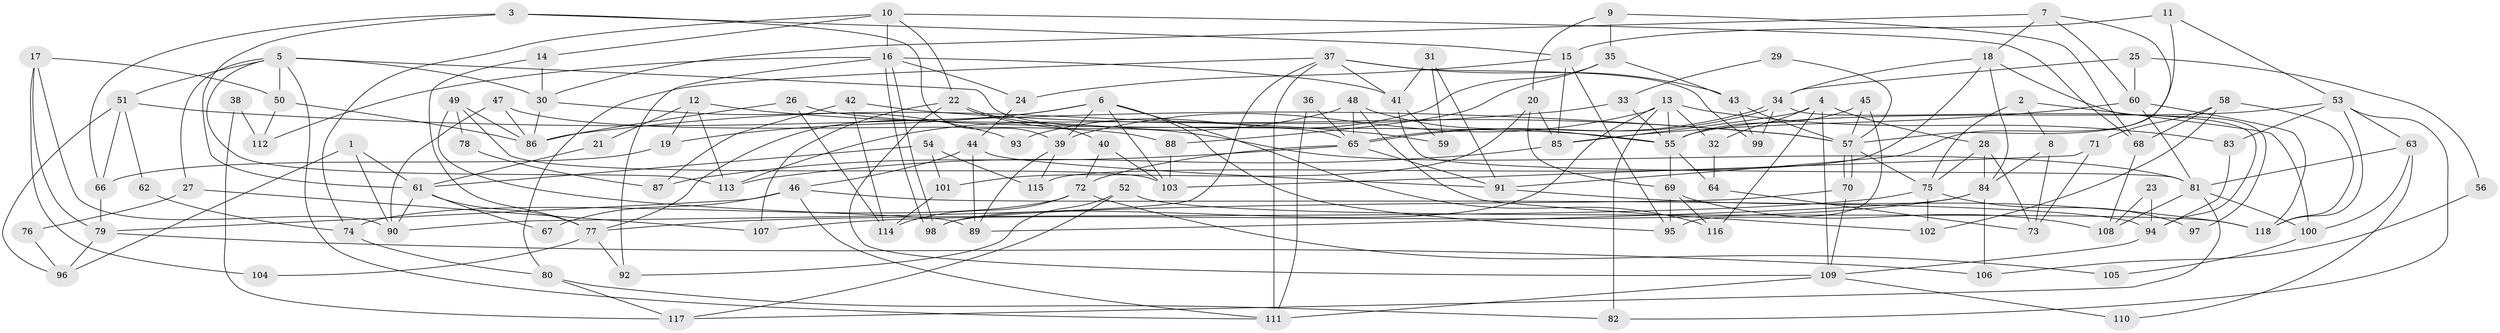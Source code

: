 // Generated by graph-tools (version 1.1) at 2025/15/03/09/25 04:15:05]
// undirected, 118 vertices, 236 edges
graph export_dot {
graph [start="1"]
  node [color=gray90,style=filled];
  1;
  2;
  3;
  4;
  5;
  6;
  7;
  8;
  9;
  10;
  11;
  12;
  13;
  14;
  15;
  16;
  17;
  18;
  19;
  20;
  21;
  22;
  23;
  24;
  25;
  26;
  27;
  28;
  29;
  30;
  31;
  32;
  33;
  34;
  35;
  36;
  37;
  38;
  39;
  40;
  41;
  42;
  43;
  44;
  45;
  46;
  47;
  48;
  49;
  50;
  51;
  52;
  53;
  54;
  55;
  56;
  57;
  58;
  59;
  60;
  61;
  62;
  63;
  64;
  65;
  66;
  67;
  68;
  69;
  70;
  71;
  72;
  73;
  74;
  75;
  76;
  77;
  78;
  79;
  80;
  81;
  82;
  83;
  84;
  85;
  86;
  87;
  88;
  89;
  90;
  91;
  92;
  93;
  94;
  95;
  96;
  97;
  98;
  99;
  100;
  101;
  102;
  103;
  104;
  105;
  106;
  107;
  108;
  109;
  110;
  111;
  112;
  113;
  114;
  115;
  116;
  117;
  118;
  1 -- 96;
  1 -- 90;
  1 -- 61;
  2 -- 75;
  2 -- 100;
  2 -- 8;
  3 -- 39;
  3 -- 61;
  3 -- 15;
  3 -- 66;
  4 -- 109;
  4 -- 28;
  4 -- 32;
  4 -- 85;
  4 -- 116;
  5 -- 113;
  5 -- 111;
  5 -- 27;
  5 -- 30;
  5 -- 50;
  5 -- 51;
  5 -- 65;
  6 -- 116;
  6 -- 39;
  6 -- 19;
  6 -- 77;
  6 -- 95;
  6 -- 103;
  7 -- 30;
  7 -- 60;
  7 -- 18;
  7 -- 91;
  8 -- 84;
  8 -- 73;
  9 -- 20;
  9 -- 68;
  9 -- 35;
  10 -- 68;
  10 -- 16;
  10 -- 14;
  10 -- 22;
  10 -- 74;
  11 -- 53;
  11 -- 57;
  11 -- 15;
  12 -- 59;
  12 -- 113;
  12 -- 19;
  12 -- 21;
  13 -- 83;
  13 -- 55;
  13 -- 32;
  13 -- 39;
  13 -- 82;
  13 -- 98;
  14 -- 77;
  14 -- 30;
  15 -- 24;
  15 -- 85;
  15 -- 95;
  16 -- 98;
  16 -- 98;
  16 -- 24;
  16 -- 41;
  16 -- 92;
  16 -- 112;
  17 -- 79;
  17 -- 50;
  17 -- 90;
  17 -- 104;
  18 -- 34;
  18 -- 84;
  18 -- 97;
  18 -- 115;
  19 -- 66;
  20 -- 85;
  20 -- 69;
  20 -- 101;
  21 -- 61;
  22 -- 81;
  22 -- 40;
  22 -- 107;
  22 -- 109;
  23 -- 108;
  23 -- 94;
  24 -- 44;
  25 -- 34;
  25 -- 60;
  25 -- 56;
  26 -- 55;
  26 -- 114;
  26 -- 86;
  27 -- 107;
  27 -- 76;
  28 -- 73;
  28 -- 75;
  28 -- 84;
  29 -- 57;
  29 -- 33;
  30 -- 86;
  30 -- 93;
  31 -- 41;
  31 -- 91;
  31 -- 59;
  32 -- 64;
  33 -- 86;
  33 -- 55;
  34 -- 65;
  34 -- 65;
  34 -- 99;
  34 -- 94;
  35 -- 43;
  35 -- 88;
  35 -- 93;
  36 -- 65;
  36 -- 111;
  37 -- 90;
  37 -- 80;
  37 -- 41;
  37 -- 43;
  37 -- 99;
  37 -- 111;
  38 -- 112;
  38 -- 117;
  39 -- 89;
  39 -- 115;
  40 -- 103;
  40 -- 72;
  41 -- 59;
  41 -- 81;
  42 -- 114;
  42 -- 57;
  42 -- 87;
  43 -- 57;
  43 -- 99;
  44 -- 91;
  44 -- 46;
  44 -- 89;
  45 -- 57;
  45 -- 95;
  45 -- 55;
  46 -- 111;
  46 -- 94;
  46 -- 67;
  46 -- 79;
  47 -- 88;
  47 -- 86;
  47 -- 90;
  48 -- 102;
  48 -- 65;
  48 -- 55;
  48 -- 113;
  49 -- 86;
  49 -- 89;
  49 -- 78;
  49 -- 103;
  50 -- 86;
  50 -- 112;
  51 -- 66;
  51 -- 57;
  51 -- 62;
  51 -- 96;
  52 -- 92;
  52 -- 118;
  52 -- 117;
  53 -- 55;
  53 -- 118;
  53 -- 63;
  53 -- 82;
  53 -- 83;
  54 -- 61;
  54 -- 115;
  54 -- 101;
  55 -- 64;
  55 -- 69;
  56 -- 106;
  57 -- 70;
  57 -- 70;
  57 -- 75;
  58 -- 71;
  58 -- 118;
  58 -- 68;
  58 -- 102;
  60 -- 81;
  60 -- 85;
  60 -- 118;
  61 -- 90;
  61 -- 67;
  61 -- 77;
  62 -- 74;
  63 -- 81;
  63 -- 100;
  63 -- 110;
  64 -- 73;
  65 -- 72;
  65 -- 87;
  65 -- 91;
  66 -- 79;
  68 -- 108;
  69 -- 95;
  69 -- 108;
  69 -- 116;
  70 -- 98;
  70 -- 109;
  71 -- 73;
  71 -- 103;
  72 -- 74;
  72 -- 105;
  72 -- 114;
  74 -- 80;
  75 -- 77;
  75 -- 97;
  75 -- 102;
  76 -- 96;
  77 -- 92;
  77 -- 104;
  78 -- 87;
  79 -- 96;
  79 -- 106;
  80 -- 82;
  80 -- 117;
  81 -- 117;
  81 -- 100;
  81 -- 108;
  83 -- 94;
  84 -- 89;
  84 -- 106;
  84 -- 107;
  85 -- 113;
  88 -- 103;
  91 -- 118;
  94 -- 109;
  100 -- 105;
  101 -- 114;
  109 -- 110;
  109 -- 111;
}
